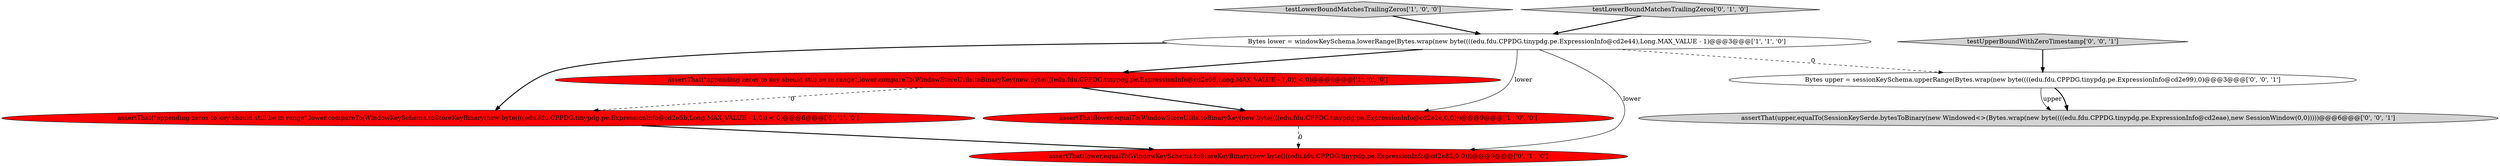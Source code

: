 digraph {
0 [style = filled, label = "testLowerBoundMatchesTrailingZeros['1', '0', '0']", fillcolor = lightgray, shape = diamond image = "AAA0AAABBB1BBB"];
9 [style = filled, label = "Bytes upper = sessionKeySchema.upperRange(Bytes.wrap(new byte((((edu.fdu.CPPDG.tinypdg.pe.ExpressionInfo@cd2e99),0)@@@3@@@['0', '0', '1']", fillcolor = white, shape = ellipse image = "AAA0AAABBB3BBB"];
2 [style = filled, label = "assertThat(\"appending zeros to key should still be in range\",lower.compareTo(WindowStoreUtils.toBinaryKey(new byte((((edu.fdu.CPPDG.tinypdg.pe.ExpressionInfo@cd2e06,Long.MAX_VALUE - 1,0)) < 0)@@@6@@@['1', '0', '0']", fillcolor = red, shape = ellipse image = "AAA1AAABBB1BBB"];
8 [style = filled, label = "assertThat(upper,equalTo(SessionKeySerde.bytesToBinary(new Windowed<>(Bytes.wrap(new byte((((edu.fdu.CPPDG.tinypdg.pe.ExpressionInfo@cd2eae),new SessionWindow(0,0)))))@@@6@@@['0', '0', '1']", fillcolor = lightgray, shape = ellipse image = "AAA0AAABBB3BBB"];
5 [style = filled, label = "assertThat(\"appending zeros to key should still be in range\",lower.compareTo(WindowKeySchema.toStoreKeyBinary(new byte((((edu.fdu.CPPDG.tinypdg.pe.ExpressionInfo@cd2e5b,Long.MAX_VALUE - 1,0)) < 0)@@@6@@@['0', '1', '0']", fillcolor = red, shape = ellipse image = "AAA1AAABBB2BBB"];
4 [style = filled, label = "assertThat(lower,equalTo(WindowKeySchema.toStoreKeyBinary(new byte((((edu.fdu.CPPDG.tinypdg.pe.ExpressionInfo@cd2e83,0,0)))@@@9@@@['0', '1', '0']", fillcolor = red, shape = ellipse image = "AAA1AAABBB2BBB"];
6 [style = filled, label = "testLowerBoundMatchesTrailingZeros['0', '1', '0']", fillcolor = lightgray, shape = diamond image = "AAA0AAABBB2BBB"];
3 [style = filled, label = "assertThat(lower,equalTo(WindowStoreUtils.toBinaryKey(new byte((((edu.fdu.CPPDG.tinypdg.pe.ExpressionInfo@cd2e2e,0,0)))@@@9@@@['1', '0', '0']", fillcolor = red, shape = ellipse image = "AAA1AAABBB1BBB"];
1 [style = filled, label = "Bytes lower = windowKeySchema.lowerRange(Bytes.wrap(new byte((((edu.fdu.CPPDG.tinypdg.pe.ExpressionInfo@cd2e44),Long.MAX_VALUE - 1)@@@3@@@['1', '1', '0']", fillcolor = white, shape = ellipse image = "AAA0AAABBB1BBB"];
7 [style = filled, label = "testUpperBoundWithZeroTimestamp['0', '0', '1']", fillcolor = lightgray, shape = diamond image = "AAA0AAABBB3BBB"];
1->5 [style = bold, label=""];
7->9 [style = bold, label=""];
6->1 [style = bold, label=""];
2->5 [style = dashed, label="0"];
1->9 [style = dashed, label="0"];
1->2 [style = bold, label=""];
1->3 [style = solid, label="lower"];
9->8 [style = solid, label="upper"];
9->8 [style = bold, label=""];
1->4 [style = solid, label="lower"];
3->4 [style = dashed, label="0"];
0->1 [style = bold, label=""];
5->4 [style = bold, label=""];
2->3 [style = bold, label=""];
}
